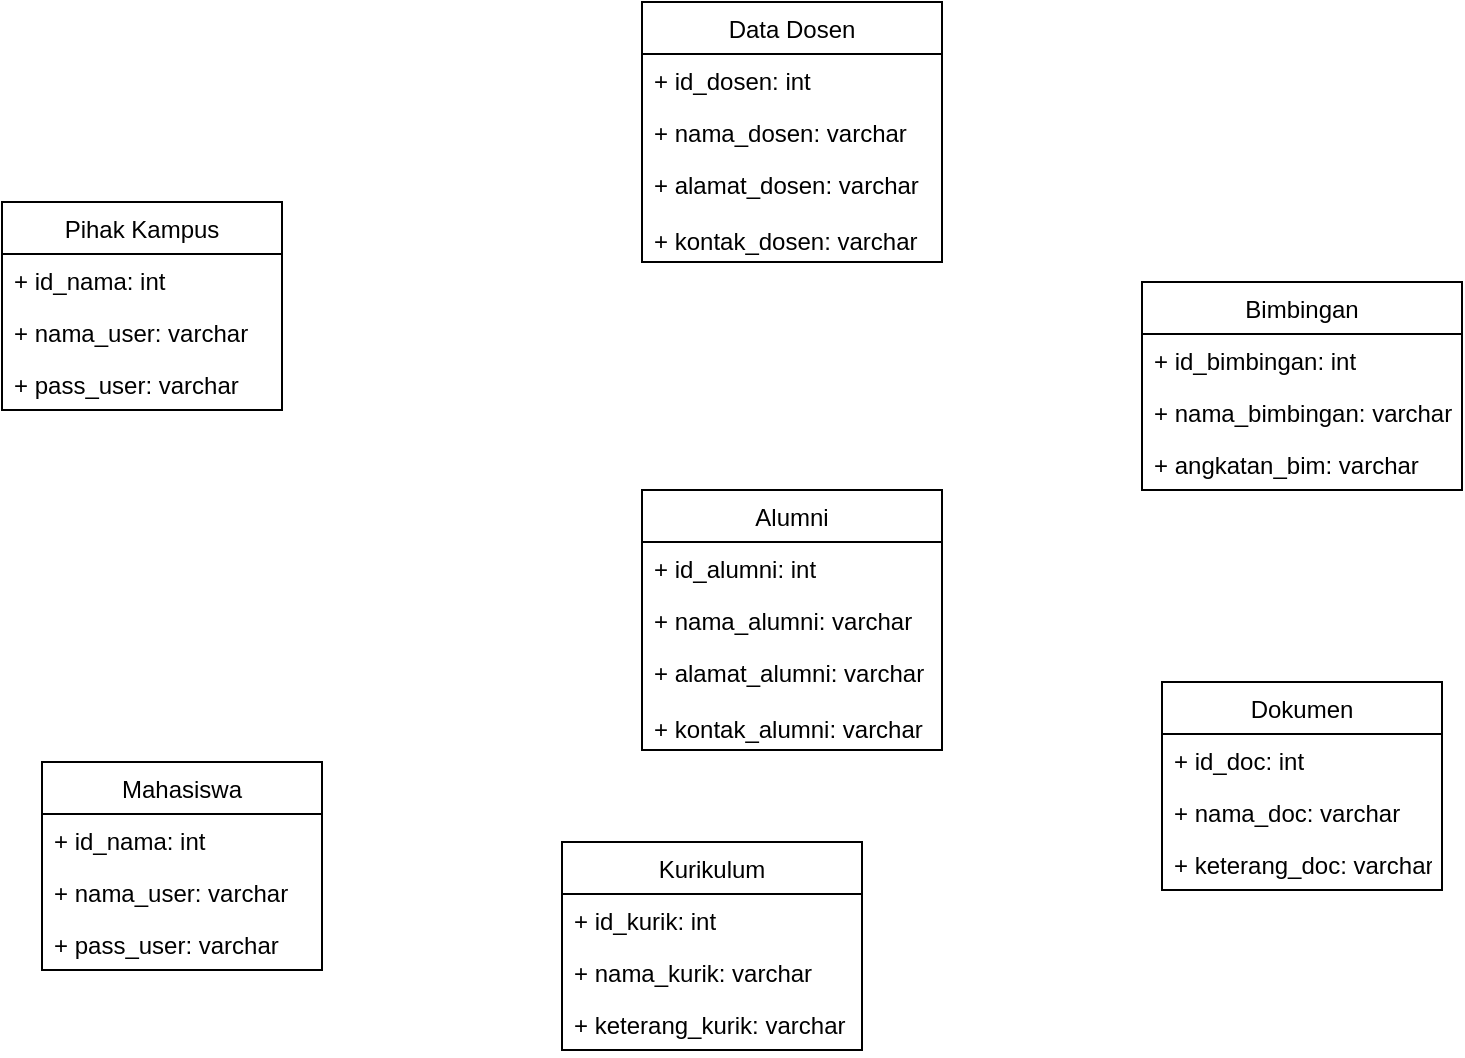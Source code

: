 <mxfile version="17.4.1" type="github">
  <diagram id="vmTOpM15BdBLXY-FnDdC" name="Page-1">
    <mxGraphModel dx="862" dy="482" grid="1" gridSize="10" guides="1" tooltips="1" connect="1" arrows="1" fold="1" page="1" pageScale="1" pageWidth="850" pageHeight="1100" math="0" shadow="0">
      <root>
        <mxCell id="0" />
        <mxCell id="1" parent="0" />
        <mxCell id="U-wffOwQVO6PHUZPgBqM-1" value="Pihak Kampus" style="swimlane;fontStyle=0;childLayout=stackLayout;horizontal=1;startSize=26;fillColor=none;horizontalStack=0;resizeParent=1;resizeParentMax=0;resizeLast=0;collapsible=1;marginBottom=0;" vertex="1" parent="1">
          <mxGeometry x="80" y="120" width="140" height="104" as="geometry" />
        </mxCell>
        <mxCell id="U-wffOwQVO6PHUZPgBqM-2" value="+ id_nama: int" style="text;strokeColor=none;fillColor=none;align=left;verticalAlign=top;spacingLeft=4;spacingRight=4;overflow=hidden;rotatable=0;points=[[0,0.5],[1,0.5]];portConstraint=eastwest;" vertex="1" parent="U-wffOwQVO6PHUZPgBqM-1">
          <mxGeometry y="26" width="140" height="26" as="geometry" />
        </mxCell>
        <mxCell id="U-wffOwQVO6PHUZPgBqM-3" value="+ nama_user: varchar" style="text;strokeColor=none;fillColor=none;align=left;verticalAlign=top;spacingLeft=4;spacingRight=4;overflow=hidden;rotatable=0;points=[[0,0.5],[1,0.5]];portConstraint=eastwest;" vertex="1" parent="U-wffOwQVO6PHUZPgBqM-1">
          <mxGeometry y="52" width="140" height="26" as="geometry" />
        </mxCell>
        <mxCell id="U-wffOwQVO6PHUZPgBqM-4" value="+ pass_user: varchar" style="text;strokeColor=none;fillColor=none;align=left;verticalAlign=top;spacingLeft=4;spacingRight=4;overflow=hidden;rotatable=0;points=[[0,0.5],[1,0.5]];portConstraint=eastwest;" vertex="1" parent="U-wffOwQVO6PHUZPgBqM-1">
          <mxGeometry y="78" width="140" height="26" as="geometry" />
        </mxCell>
        <mxCell id="U-wffOwQVO6PHUZPgBqM-5" value="Data Dosen" style="swimlane;fontStyle=0;childLayout=stackLayout;horizontal=1;startSize=26;fillColor=none;horizontalStack=0;resizeParent=1;resizeParentMax=0;resizeLast=0;collapsible=1;marginBottom=0;" vertex="1" parent="1">
          <mxGeometry x="400" y="20" width="150" height="130" as="geometry" />
        </mxCell>
        <mxCell id="U-wffOwQVO6PHUZPgBqM-6" value="+ id_dosen: int" style="text;strokeColor=none;fillColor=none;align=left;verticalAlign=top;spacingLeft=4;spacingRight=4;overflow=hidden;rotatable=0;points=[[0,0.5],[1,0.5]];portConstraint=eastwest;" vertex="1" parent="U-wffOwQVO6PHUZPgBqM-5">
          <mxGeometry y="26" width="150" height="26" as="geometry" />
        </mxCell>
        <mxCell id="U-wffOwQVO6PHUZPgBqM-7" value="+ nama_dosen: varchar" style="text;strokeColor=none;fillColor=none;align=left;verticalAlign=top;spacingLeft=4;spacingRight=4;overflow=hidden;rotatable=0;points=[[0,0.5],[1,0.5]];portConstraint=eastwest;" vertex="1" parent="U-wffOwQVO6PHUZPgBqM-5">
          <mxGeometry y="52" width="150" height="26" as="geometry" />
        </mxCell>
        <mxCell id="U-wffOwQVO6PHUZPgBqM-8" value="+ alamat_dosen: varchar&#xa;&#xa;+ kontak_dosen: varchar" style="text;strokeColor=none;fillColor=none;align=left;verticalAlign=top;spacingLeft=4;spacingRight=4;overflow=hidden;rotatable=0;points=[[0,0.5],[1,0.5]];portConstraint=eastwest;" vertex="1" parent="U-wffOwQVO6PHUZPgBqM-5">
          <mxGeometry y="78" width="150" height="52" as="geometry" />
        </mxCell>
        <mxCell id="U-wffOwQVO6PHUZPgBqM-9" value="Bimbingan" style="swimlane;fontStyle=0;childLayout=stackLayout;horizontal=1;startSize=26;fillColor=none;horizontalStack=0;resizeParent=1;resizeParentMax=0;resizeLast=0;collapsible=1;marginBottom=0;" vertex="1" parent="1">
          <mxGeometry x="650" y="160" width="160" height="104" as="geometry" />
        </mxCell>
        <mxCell id="U-wffOwQVO6PHUZPgBqM-10" value="+ id_bimbingan: int" style="text;strokeColor=none;fillColor=none;align=left;verticalAlign=top;spacingLeft=4;spacingRight=4;overflow=hidden;rotatable=0;points=[[0,0.5],[1,0.5]];portConstraint=eastwest;" vertex="1" parent="U-wffOwQVO6PHUZPgBqM-9">
          <mxGeometry y="26" width="160" height="26" as="geometry" />
        </mxCell>
        <mxCell id="U-wffOwQVO6PHUZPgBqM-11" value="+ nama_bimbingan: varchar" style="text;strokeColor=none;fillColor=none;align=left;verticalAlign=top;spacingLeft=4;spacingRight=4;overflow=hidden;rotatable=0;points=[[0,0.5],[1,0.5]];portConstraint=eastwest;" vertex="1" parent="U-wffOwQVO6PHUZPgBqM-9">
          <mxGeometry y="52" width="160" height="26" as="geometry" />
        </mxCell>
        <mxCell id="U-wffOwQVO6PHUZPgBqM-12" value="+ angkatan_bim: varchar" style="text;strokeColor=none;fillColor=none;align=left;verticalAlign=top;spacingLeft=4;spacingRight=4;overflow=hidden;rotatable=0;points=[[0,0.5],[1,0.5]];portConstraint=eastwest;" vertex="1" parent="U-wffOwQVO6PHUZPgBqM-9">
          <mxGeometry y="78" width="160" height="26" as="geometry" />
        </mxCell>
        <mxCell id="U-wffOwQVO6PHUZPgBqM-14" value="Dokumen" style="swimlane;fontStyle=0;childLayout=stackLayout;horizontal=1;startSize=26;fillColor=none;horizontalStack=0;resizeParent=1;resizeParentMax=0;resizeLast=0;collapsible=1;marginBottom=0;" vertex="1" parent="1">
          <mxGeometry x="660" y="360" width="140" height="104" as="geometry" />
        </mxCell>
        <mxCell id="U-wffOwQVO6PHUZPgBqM-15" value="+ id_doc: int" style="text;strokeColor=none;fillColor=none;align=left;verticalAlign=top;spacingLeft=4;spacingRight=4;overflow=hidden;rotatable=0;points=[[0,0.5],[1,0.5]];portConstraint=eastwest;" vertex="1" parent="U-wffOwQVO6PHUZPgBqM-14">
          <mxGeometry y="26" width="140" height="26" as="geometry" />
        </mxCell>
        <mxCell id="U-wffOwQVO6PHUZPgBqM-16" value="+ nama_doc: varchar" style="text;strokeColor=none;fillColor=none;align=left;verticalAlign=top;spacingLeft=4;spacingRight=4;overflow=hidden;rotatable=0;points=[[0,0.5],[1,0.5]];portConstraint=eastwest;" vertex="1" parent="U-wffOwQVO6PHUZPgBqM-14">
          <mxGeometry y="52" width="140" height="26" as="geometry" />
        </mxCell>
        <mxCell id="U-wffOwQVO6PHUZPgBqM-17" value="+ keterang_doc: varchar" style="text;strokeColor=none;fillColor=none;align=left;verticalAlign=top;spacingLeft=4;spacingRight=4;overflow=hidden;rotatable=0;points=[[0,0.5],[1,0.5]];portConstraint=eastwest;" vertex="1" parent="U-wffOwQVO6PHUZPgBqM-14">
          <mxGeometry y="78" width="140" height="26" as="geometry" />
        </mxCell>
        <mxCell id="U-wffOwQVO6PHUZPgBqM-22" value="Kurikulum" style="swimlane;fontStyle=0;childLayout=stackLayout;horizontal=1;startSize=26;fillColor=none;horizontalStack=0;resizeParent=1;resizeParentMax=0;resizeLast=0;collapsible=1;marginBottom=0;" vertex="1" parent="1">
          <mxGeometry x="360" y="440" width="150" height="104" as="geometry" />
        </mxCell>
        <mxCell id="U-wffOwQVO6PHUZPgBqM-23" value="+ id_kurik: int" style="text;strokeColor=none;fillColor=none;align=left;verticalAlign=top;spacingLeft=4;spacingRight=4;overflow=hidden;rotatable=0;points=[[0,0.5],[1,0.5]];portConstraint=eastwest;" vertex="1" parent="U-wffOwQVO6PHUZPgBqM-22">
          <mxGeometry y="26" width="150" height="26" as="geometry" />
        </mxCell>
        <mxCell id="U-wffOwQVO6PHUZPgBqM-24" value="+ nama_kurik: varchar" style="text;strokeColor=none;fillColor=none;align=left;verticalAlign=top;spacingLeft=4;spacingRight=4;overflow=hidden;rotatable=0;points=[[0,0.5],[1,0.5]];portConstraint=eastwest;" vertex="1" parent="U-wffOwQVO6PHUZPgBqM-22">
          <mxGeometry y="52" width="150" height="26" as="geometry" />
        </mxCell>
        <mxCell id="U-wffOwQVO6PHUZPgBqM-25" value="+ keterang_kurik: varchar" style="text;strokeColor=none;fillColor=none;align=left;verticalAlign=top;spacingLeft=4;spacingRight=4;overflow=hidden;rotatable=0;points=[[0,0.5],[1,0.5]];portConstraint=eastwest;" vertex="1" parent="U-wffOwQVO6PHUZPgBqM-22">
          <mxGeometry y="78" width="150" height="26" as="geometry" />
        </mxCell>
        <mxCell id="U-wffOwQVO6PHUZPgBqM-26" value="Mahasiswa" style="swimlane;fontStyle=0;childLayout=stackLayout;horizontal=1;startSize=26;fillColor=none;horizontalStack=0;resizeParent=1;resizeParentMax=0;resizeLast=0;collapsible=1;marginBottom=0;" vertex="1" parent="1">
          <mxGeometry x="100" y="400" width="140" height="104" as="geometry" />
        </mxCell>
        <mxCell id="U-wffOwQVO6PHUZPgBqM-27" value="+ id_nama: int" style="text;strokeColor=none;fillColor=none;align=left;verticalAlign=top;spacingLeft=4;spacingRight=4;overflow=hidden;rotatable=0;points=[[0,0.5],[1,0.5]];portConstraint=eastwest;" vertex="1" parent="U-wffOwQVO6PHUZPgBqM-26">
          <mxGeometry y="26" width="140" height="26" as="geometry" />
        </mxCell>
        <mxCell id="U-wffOwQVO6PHUZPgBqM-28" value="+ nama_user: varchar" style="text;strokeColor=none;fillColor=none;align=left;verticalAlign=top;spacingLeft=4;spacingRight=4;overflow=hidden;rotatable=0;points=[[0,0.5],[1,0.5]];portConstraint=eastwest;" vertex="1" parent="U-wffOwQVO6PHUZPgBqM-26">
          <mxGeometry y="52" width="140" height="26" as="geometry" />
        </mxCell>
        <mxCell id="U-wffOwQVO6PHUZPgBqM-29" value="+ pass_user: varchar" style="text;strokeColor=none;fillColor=none;align=left;verticalAlign=top;spacingLeft=4;spacingRight=4;overflow=hidden;rotatable=0;points=[[0,0.5],[1,0.5]];portConstraint=eastwest;" vertex="1" parent="U-wffOwQVO6PHUZPgBqM-26">
          <mxGeometry y="78" width="140" height="26" as="geometry" />
        </mxCell>
        <mxCell id="U-wffOwQVO6PHUZPgBqM-31" value="Alumni" style="swimlane;fontStyle=0;childLayout=stackLayout;horizontal=1;startSize=26;fillColor=none;horizontalStack=0;resizeParent=1;resizeParentMax=0;resizeLast=0;collapsible=1;marginBottom=0;" vertex="1" parent="1">
          <mxGeometry x="400" y="264" width="150" height="130" as="geometry" />
        </mxCell>
        <mxCell id="U-wffOwQVO6PHUZPgBqM-32" value="+ id_alumni: int" style="text;strokeColor=none;fillColor=none;align=left;verticalAlign=top;spacingLeft=4;spacingRight=4;overflow=hidden;rotatable=0;points=[[0,0.5],[1,0.5]];portConstraint=eastwest;" vertex="1" parent="U-wffOwQVO6PHUZPgBqM-31">
          <mxGeometry y="26" width="150" height="26" as="geometry" />
        </mxCell>
        <mxCell id="U-wffOwQVO6PHUZPgBqM-33" value="+ nama_alumni: varchar" style="text;strokeColor=none;fillColor=none;align=left;verticalAlign=top;spacingLeft=4;spacingRight=4;overflow=hidden;rotatable=0;points=[[0,0.5],[1,0.5]];portConstraint=eastwest;" vertex="1" parent="U-wffOwQVO6PHUZPgBqM-31">
          <mxGeometry y="52" width="150" height="26" as="geometry" />
        </mxCell>
        <mxCell id="U-wffOwQVO6PHUZPgBqM-34" value="+ alamat_alumni: varchar&#xa;&#xa;+ kontak_alumni: varchar" style="text;strokeColor=none;fillColor=none;align=left;verticalAlign=top;spacingLeft=4;spacingRight=4;overflow=hidden;rotatable=0;points=[[0,0.5],[1,0.5]];portConstraint=eastwest;" vertex="1" parent="U-wffOwQVO6PHUZPgBqM-31">
          <mxGeometry y="78" width="150" height="52" as="geometry" />
        </mxCell>
      </root>
    </mxGraphModel>
  </diagram>
</mxfile>
